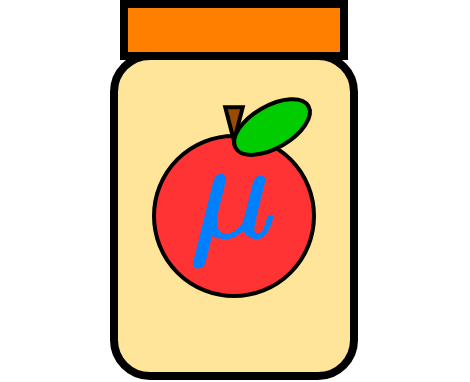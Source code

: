<mxfile version="24.0.4" type="device">
  <diagram name="Page-1" id="P4ZZlCwfQQSLwyeKFaG8">
    <mxGraphModel dx="702" dy="721" grid="1" gridSize="2" guides="1" tooltips="1" connect="1" arrows="1" fold="1" page="1" pageScale="1" pageWidth="850" pageHeight="1100" math="1" shadow="0">
      <root>
        <mxCell id="0" />
        <mxCell id="1" parent="0" />
        <mxCell id="NuE-JEQmyExVt_BTxYll-1" value="" style="rounded=1;whiteSpace=wrap;html=1;strokeWidth=4;fillColor=#FFE599;" vertex="1" parent="1">
          <mxGeometry x="348" y="268" width="120" height="160" as="geometry" />
        </mxCell>
        <mxCell id="NuE-JEQmyExVt_BTxYll-2" value="" style="rounded=0;whiteSpace=wrap;html=1;strokeWidth=4;fillColor=#FF8000;" vertex="1" parent="1">
          <mxGeometry x="353" y="242" width="110" height="26" as="geometry" />
        </mxCell>
        <mxCell id="NuE-JEQmyExVt_BTxYll-9" value="" style="group" vertex="1" connectable="0" parent="1">
          <mxGeometry x="368" y="283.882" width="82.466" height="118.118" as="geometry" />
        </mxCell>
        <mxCell id="NuE-JEQmyExVt_BTxYll-3" value="" style="ellipse;whiteSpace=wrap;html=1;aspect=fixed;strokeWidth=2;fillColor=#FF3333;strokeColor=#000000;" vertex="1" parent="NuE-JEQmyExVt_BTxYll-9">
          <mxGeometry y="24.118" width="80" height="80" as="geometry" />
        </mxCell>
        <mxCell id="NuE-JEQmyExVt_BTxYll-4" value="" style="triangle;whiteSpace=wrap;html=1;rotation=90;fillColor=#994C00;strokeWidth=2;" vertex="1" parent="NuE-JEQmyExVt_BTxYll-9">
          <mxGeometry x="31.62" y="13.748" width="16.75" height="8.75" as="geometry" />
        </mxCell>
        <mxCell id="NuE-JEQmyExVt_BTxYll-6" value="" style="ellipse;whiteSpace=wrap;html=1;rotation=-30;fillColor=#00CC00;strokeWidth=2;" vertex="1" parent="NuE-JEQmyExVt_BTxYll-9">
          <mxGeometry x="37.99" y="9.088" width="42.01" height="21.12" as="geometry" />
        </mxCell>
        <mxCell id="NuE-JEQmyExVt_BTxYll-7" value="$$\mu$$&lt;br&gt;" style="text;align=center;verticalAlign=middle;rounded=0;fontSize=60;fontStyle=0;fontColor=#007FFF;spacing=0;html=1;whiteSpace=wrap;labelBorderColor=none;labelBackgroundColor=none;fontFamily=Helvetica;" vertex="1" parent="NuE-JEQmyExVt_BTxYll-9">
          <mxGeometry x="10" y="62.118" width="60" height="56" as="geometry" />
        </mxCell>
      </root>
    </mxGraphModel>
  </diagram>
</mxfile>
